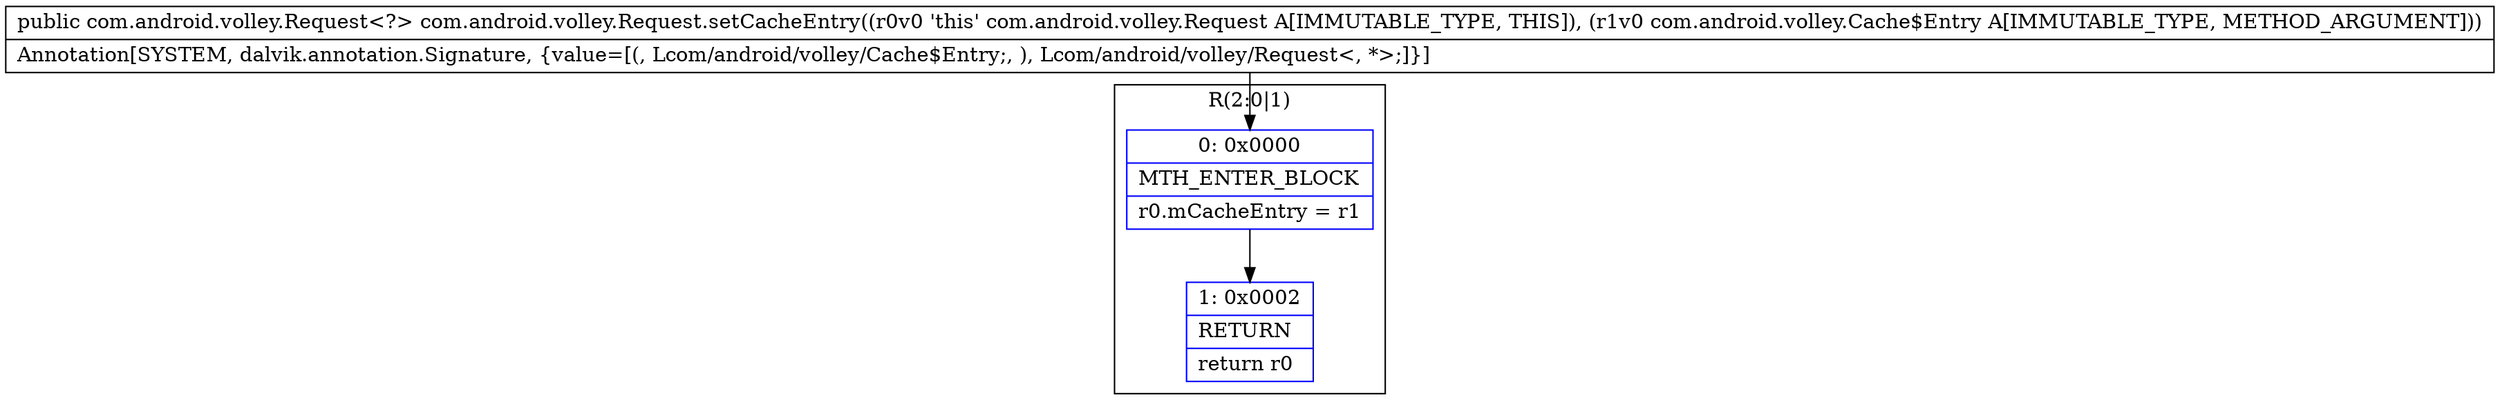 digraph "CFG forcom.android.volley.Request.setCacheEntry(Lcom\/android\/volley\/Cache$Entry;)Lcom\/android\/volley\/Request;" {
subgraph cluster_Region_848359412 {
label = "R(2:0|1)";
node [shape=record,color=blue];
Node_0 [shape=record,label="{0\:\ 0x0000|MTH_ENTER_BLOCK\l|r0.mCacheEntry = r1\l}"];
Node_1 [shape=record,label="{1\:\ 0x0002|RETURN\l|return r0\l}"];
}
MethodNode[shape=record,label="{public com.android.volley.Request\<?\> com.android.volley.Request.setCacheEntry((r0v0 'this' com.android.volley.Request A[IMMUTABLE_TYPE, THIS]), (r1v0 com.android.volley.Cache$Entry A[IMMUTABLE_TYPE, METHOD_ARGUMENT]))  | Annotation[SYSTEM, dalvik.annotation.Signature, \{value=[(, Lcom\/android\/volley\/Cache$Entry;, ), Lcom\/android\/volley\/Request\<, *\>;]\}]\l}"];
MethodNode -> Node_0;
Node_0 -> Node_1;
}

